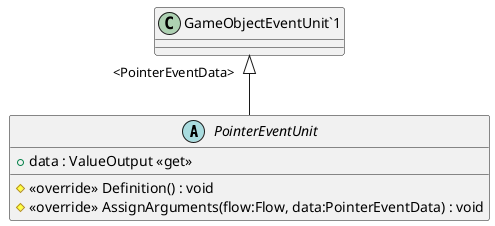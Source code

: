 @startuml
abstract class PointerEventUnit {
    + data : ValueOutput <<get>>
    # <<override>> Definition() : void
    # <<override>> AssignArguments(flow:Flow, data:PointerEventData) : void
}
"GameObjectEventUnit`1" "<PointerEventData>" <|-- PointerEventUnit
@enduml
